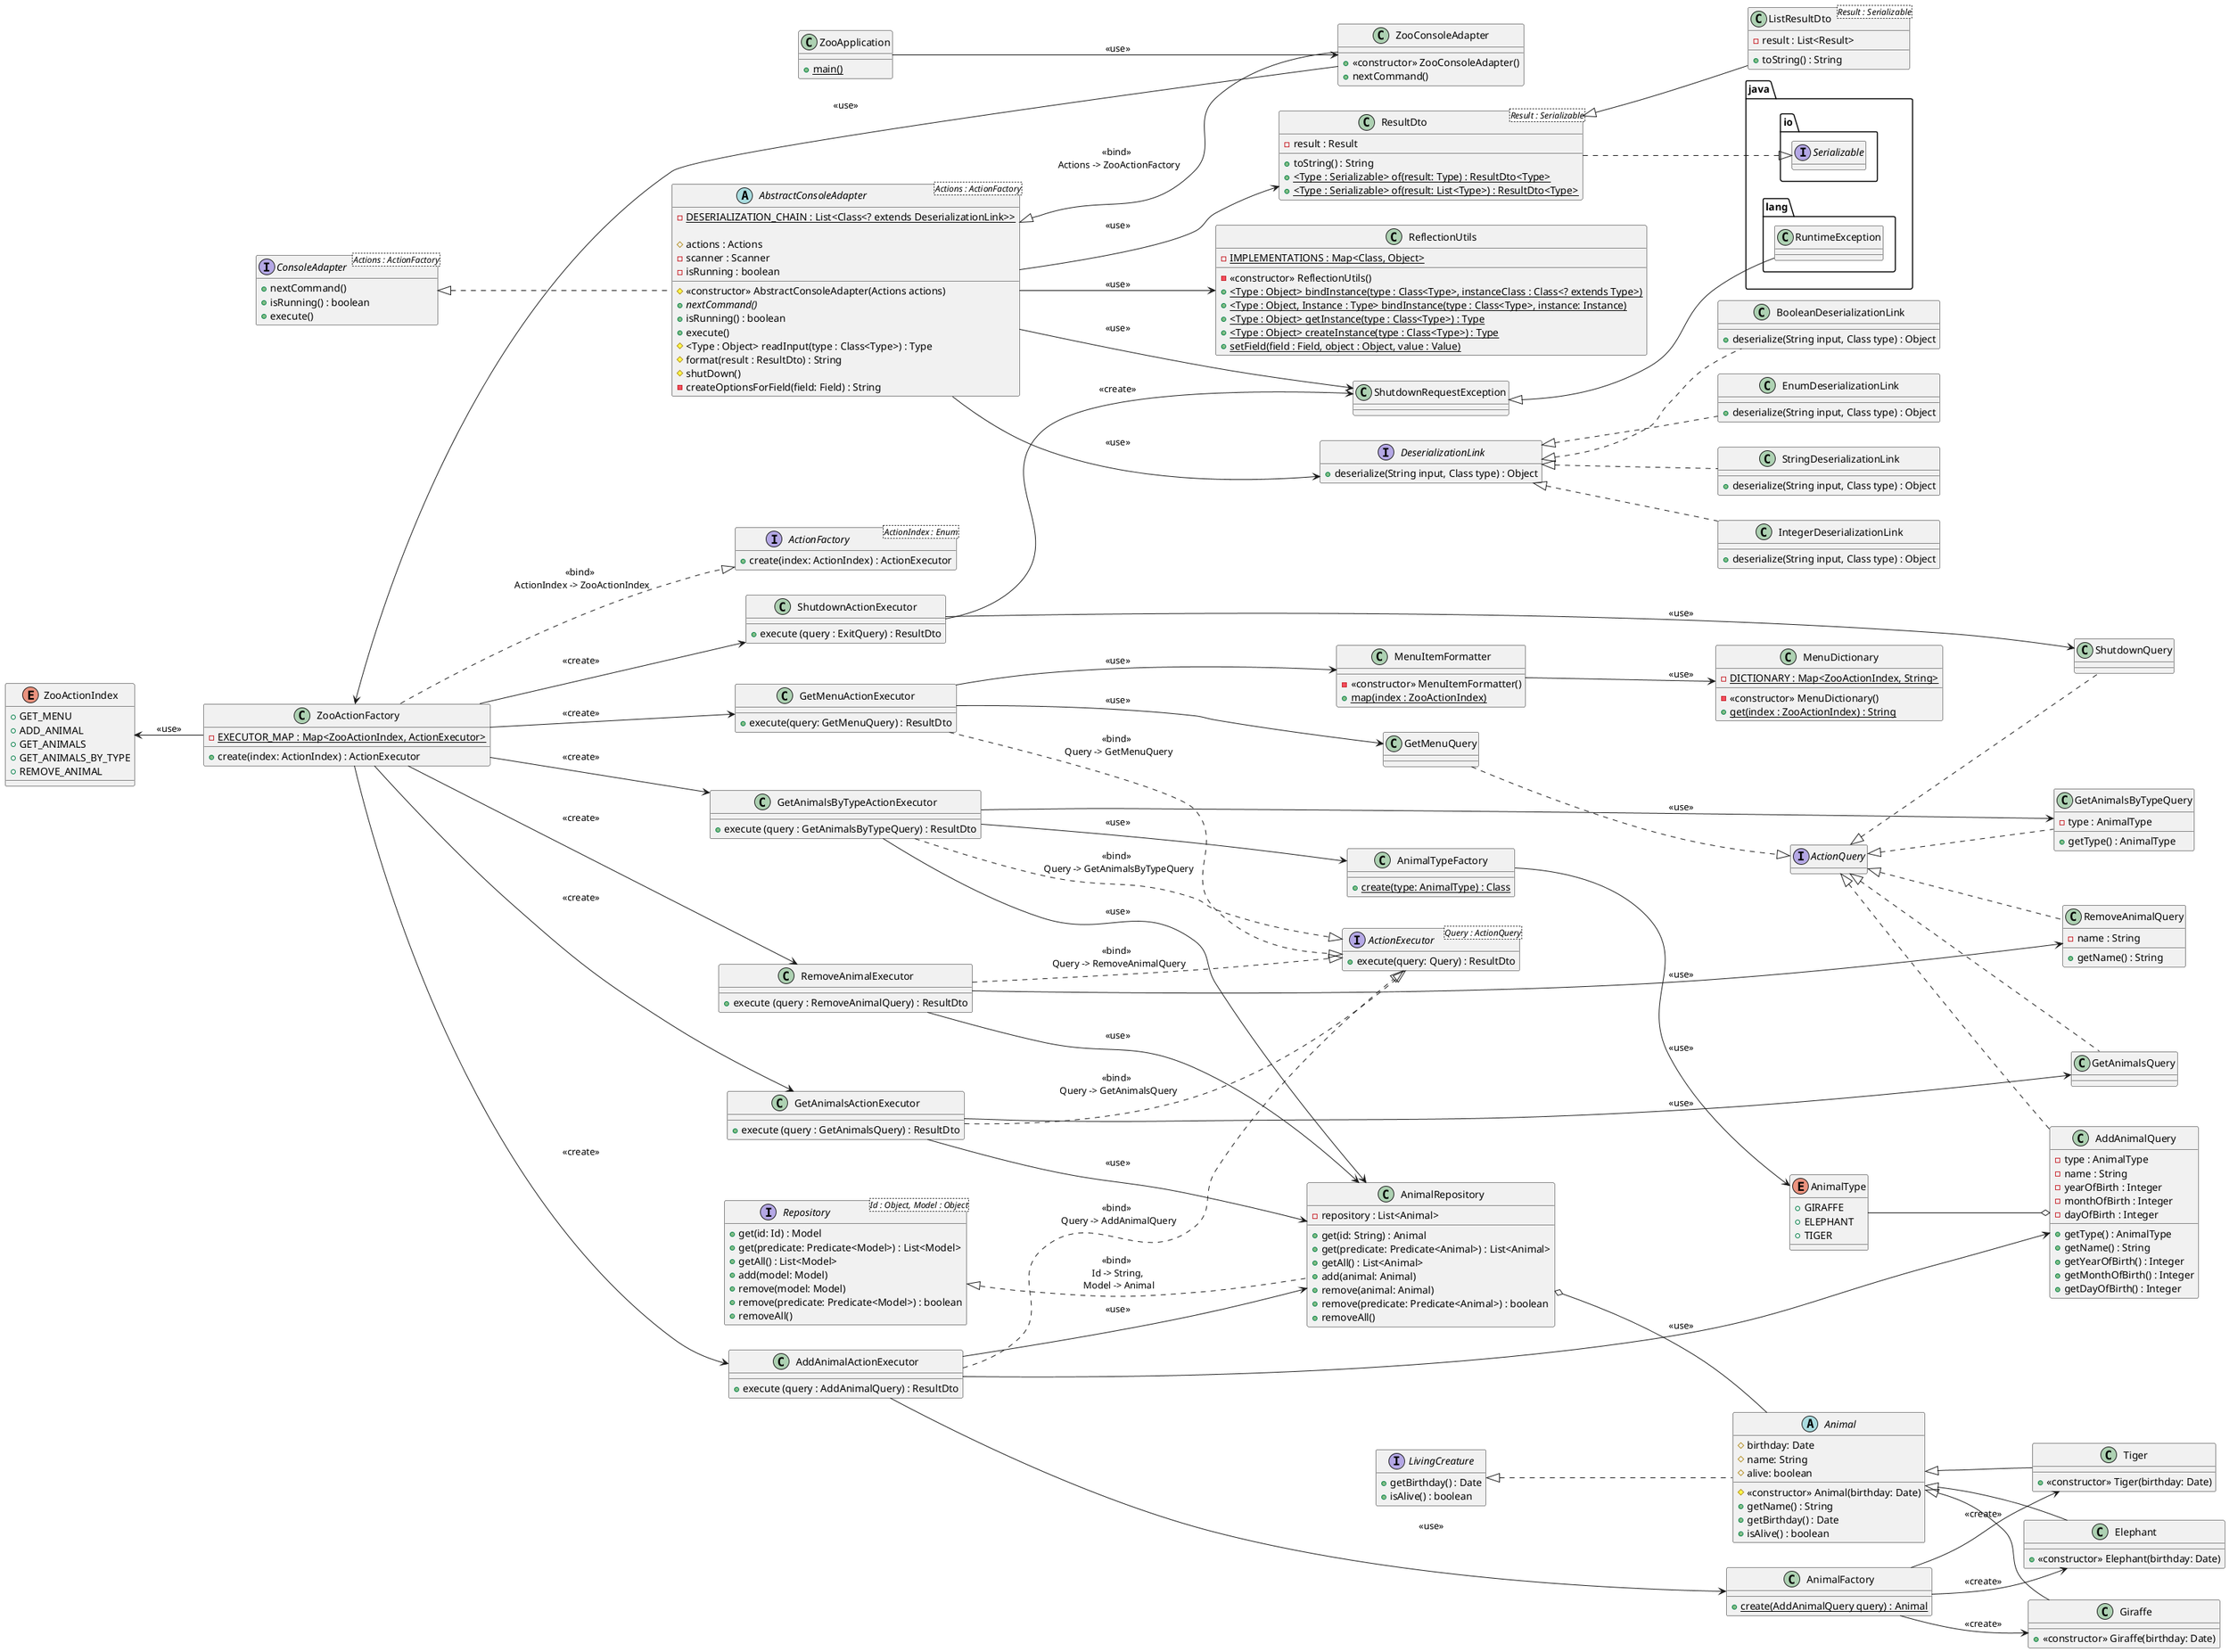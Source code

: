 @startuml
interface java.io.Serializable

class ZooApplication {
    + {static} main()
}

class ZooConsoleAdapter {
    + <<constructor>> ZooConsoleAdapter()
    + nextCommand()
}

interface ConsoleAdapter<Actions : ActionFactory> {
    +nextCommand()
    +isRunning() : boolean
    +execute()
}

abstract class AbstractConsoleAdapter<Actions : ActionFactory> {
    - {static} DESERIALIZATION_CHAIN : List<Class<? extends DeserializationLink>>

    #actions : Actions
    -scanner : Scanner
    -isRunning : boolean

    # <<constructor>> AbstractConsoleAdapter(Actions actions)
    +{abstract} nextCommand()
    +isRunning() : boolean
    +execute()
    #<Type : Object> readInput(type : Class<Type>) : Type
    #format(result : ResultDto) : String
    #shutDown()
    -createOptionsForField(field: Field) : String
}

ConsoleAdapter <|.. AbstractConsoleAdapter

class  ReflectionUtils {
    -{static} IMPLEMENTATIONS : Map<Class, Object>
    -<<constructor>> ReflectionUtils()
    +{static} <Type : Object> bindInstance(type : Class<Type>, instanceClass : Class<? extends Type>)
    +{static} <Type : Object, Instance : Type> bindInstance(type : Class<Type>, instance: Instance)
    +{static} <Type : Object> getInstance(type : Class<Type>) : Type
    +{static} <Type : Object> createInstance(type : Class<Type>) : Type
    +{static} setField(field : Field, object : Object, value : Value)
}

class ShutdownRequestException

ShutdownRequestException <|-- java.lang.RuntimeException
AbstractConsoleAdapter --> ShutdownRequestException : <<use>>

ZooApplication --> ZooConsoleAdapter : <<use>>
AbstractConsoleAdapter <|-- ZooConsoleAdapter : <<bind>> \n Actions -> ZooActionFactory

AbstractConsoleAdapter -->  ReflectionUtils : <<use>>

interface DeserializationLink {
    +deserialize(String input, Class type) : Object
}

class StringDeserializationLink {
    +deserialize(String input, Class type) : Object
}

class IntegerDeserializationLink {
    +deserialize(String input, Class type) : Object
}

class BooleanDeserializationLink {
    +deserialize(String input, Class type) : Object
}

class EnumDeserializationLink {
    +deserialize(String input, Class type) : Object
}

DeserializationLink <|.. StringDeserializationLink
DeserializationLink <|.. IntegerDeserializationLink
DeserializationLink <|.. BooleanDeserializationLink
DeserializationLink <|.. EnumDeserializationLink
AbstractConsoleAdapter --> DeserializationLink  : <<use>>

interface ActionFactory<ActionIndex : Enum> {
    +create(index: ActionIndex) : ActionExecutor
}

class ZooActionFactory {
    -{static} EXECUTOR_MAP : Map<ZooActionIndex, ActionExecutor>
    +create(index: ActionIndex) : ActionExecutor
}

ZooActionFactory ..|> ActionFactory : <<bind>> \n ActionIndex -> ZooActionIndex
ZooActionFactory <-- ZooConsoleAdapter : <<use>>

enum ZooActionIndex {
    +GET_MENU
    +ADD_ANIMAL
    +GET_ANIMALS
    +GET_ANIMALS_BY_TYPE
    +REMOVE_ANIMAL
}

ZooActionIndex <-- ZooActionFactory : <<use>>

class ResultDto<Result : Serializable> {
    -result : Result
    +toString() : String
    +{static} <Type : Serializable> of(result: Type) : ResultDto<Type>
    +{static} <Type : Serializable> of(result: List<Type>) : ResultDto<Type>
}

class ListResultDto<Result : Serializable> {
    -result : List<Result>
    +toString() : String
}

ResultDto ..|> java.io.Serializable
ResultDto <|-- ListResultDto

interface ActionExecutor<Query : ActionQuery> {
    +execute(query: Query) : ResultDto
}

interface ActionQuery

class GetMenuQuery

GetMenuQuery ..|> ActionQuery
AbstractConsoleAdapter --> ResultDto : <<use>>

class GetMenuActionExecutor {
    +execute(query: GetMenuQuery) : ResultDto
}

class MenuDictionary {
    - {static} DICTIONARY : Map<ZooActionIndex, String>

    -<<constructor>> MenuDictionary()
    + {static} get(index : ZooActionIndex) : String
}

class MenuItemFormatter {
    -<<constructor>> MenuItemFormatter()
    + {static} map(index : ZooActionIndex)
}

GetMenuActionExecutor --> MenuItemFormatter : <<use>>
MenuItemFormatter --> MenuDictionary : <<use>>

GetMenuActionExecutor --> GetMenuQuery : <<use>>
GetMenuActionExecutor ..|> ActionExecutor : <<bind>> \n Query -> GetMenuQuery
ZooActionFactory --> GetMenuActionExecutor : <<create>>

class  AddAnimalQuery {
    -type : AnimalType
    -name : String
    -yearOfBirth : Integer
    -monthOfBirth : Integer
    -dayOfBirth : Integer

    +getType() : AnimalType
    +getName() : String
    +getYearOfBirth() : Integer
    +getMonthOfBirth() : Integer
    +getDayOfBirth() : Integer
}

ActionQuery <|..  AddAnimalQuery

enum AnimalType {
    +GIRAFFE
    +ELEPHANT
    +TIGER
}

class AnimalTypeFactory {
    +{static} create(type: AnimalType) : Class
}

AnimalType --o  AddAnimalQuery
AnimalTypeFactory --> AnimalType : <<use>>
 GetAnimalsByTypeActionExecutor --> AnimalTypeFactory : <<use>>

class  AddAnimalActionExecutor {
    +execute (query : AddAnimalQuery) : ResultDto
}

 AddAnimalActionExecutor -->  AddAnimalQuery : <<use>>

class  AnimalFactory {
    + {static} create(AddAnimalQuery query) : Animal
}

 AddAnimalActionExecutor -->  AnimalFactory : <<use>>

 AnimalFactory --> Giraffe : <<create>>
 AnimalFactory --> Elephant : <<create>>
 AnimalFactory --> Tiger : <<create>>

ZooActionFactory -->  AddAnimalActionExecutor : <<create>>
 AddAnimalActionExecutor ..|> ActionExecutor : <<bind>> \n Query -> AddAnimalQuery
 AddAnimalActionExecutor --> AnimalRepository : <<use>>

class  GetAnimalsActionExecutor {
    +execute (query : GetAnimalsQuery) : ResultDto
}

 GetAnimalsActionExecutor -->  GetAnimalsQuery : <<use>>

class  GetAnimalsQuery

ActionQuery <|..  GetAnimalsQuery

ZooActionFactory -->  GetAnimalsActionExecutor : <<create>>
 GetAnimalsActionExecutor ..|> ActionExecutor : <<bind>> \n Query -> GetAnimalsQuery
 GetAnimalsActionExecutor --> AnimalRepository : <<use>>

class  GetAnimalsByTypeActionExecutor {
    +execute (query : GetAnimalsByTypeQuery) : ResultDto
}

 GetAnimalsByTypeActionExecutor -->  GetAnimalsByTypeQuery : <<use>>

class  GetAnimalsByTypeQuery {
    -type : AnimalType

    +getType() : AnimalType
}
ActionQuery <|..  GetAnimalsByTypeQuery

ZooActionFactory -->  GetAnimalsByTypeActionExecutor : <<create>>
 GetAnimalsByTypeActionExecutor ..|> ActionExecutor : <<bind>> \n Query -> GetAnimalsByTypeQuery
 GetAnimalsByTypeActionExecutor --> AnimalRepository : <<use>>

class RemoveAnimalExecutor {
    +execute (query : RemoveAnimalQuery) : ResultDto
}

RemoveAnimalExecutor --> RemoveAnimalQuery : <<use>>

class RemoveAnimalQuery {
    -name : String

    +getName() : String
}
ActionQuery <|.. RemoveAnimalQuery

ZooActionFactory --> RemoveAnimalExecutor : <<create>>
RemoveAnimalExecutor ..|> ActionExecutor : <<bind>> \n Query -> RemoveAnimalQuery
RemoveAnimalExecutor --> AnimalRepository : <<use>>

class ShutdownActionExecutor {
    +execute (query : ExitQuery) : ResultDto
}

ShutdownActionExecutor --> ShutdownQuery : <<use>>
ShutdownActionExecutor --> ShutdownRequestException : <<create>>

class ShutdownQuery

ActionQuery <|.. ShutdownQuery
ZooActionFactory --> ShutdownActionExecutor : <<create>>


interface LivingCreature {
    +getBirthday() : Date
    +isAlive() : boolean
}

abstract class Animal {
    #birthday: Date
    #name: String
    #alive: boolean

    #<<constructor>> Animal(birthday: Date)
    +getName() : String
    +getBirthday() : Date
    +isAlive() : boolean
}

LivingCreature <|.. Animal

class Giraffe {
    +<<constructor>> Giraffe(birthday: Date)
}

class Elephant {
    +<<constructor>> Elephant(birthday: Date)
}

class Tiger {
    +<<constructor>> Tiger(birthday: Date)
}

Animal <|-- Giraffe
Animal <|-- Elephant
Animal <|-- Tiger

interface Repository<Id : Object, Model : Object> {
    +get(id: Id) : Model
    +get(predicate: Predicate<Model>) : List<Model>
    +getAll() : List<Model>
    +add(model: Model)
    +remove(model: Model)
    +remove(predicate: Predicate<Model>) : boolean
    +removeAll()
}

class AnimalRepository {
    -repository : List<Animal>
    +get(id: String) : Animal
    +get(predicate: Predicate<Animal>) : List<Animal>
    +getAll() : List<Animal>
    +add(animal: Animal)
    +remove(animal: Animal)
    +remove(predicate: Predicate<Animal>) : boolean
    +removeAll()
}

Repository <|.. AnimalRepository : <<bind>> \n Id -> String, \n Model -> Animal
AnimalRepository o-- Animal

left to right direction
hide interface fields
@enduml